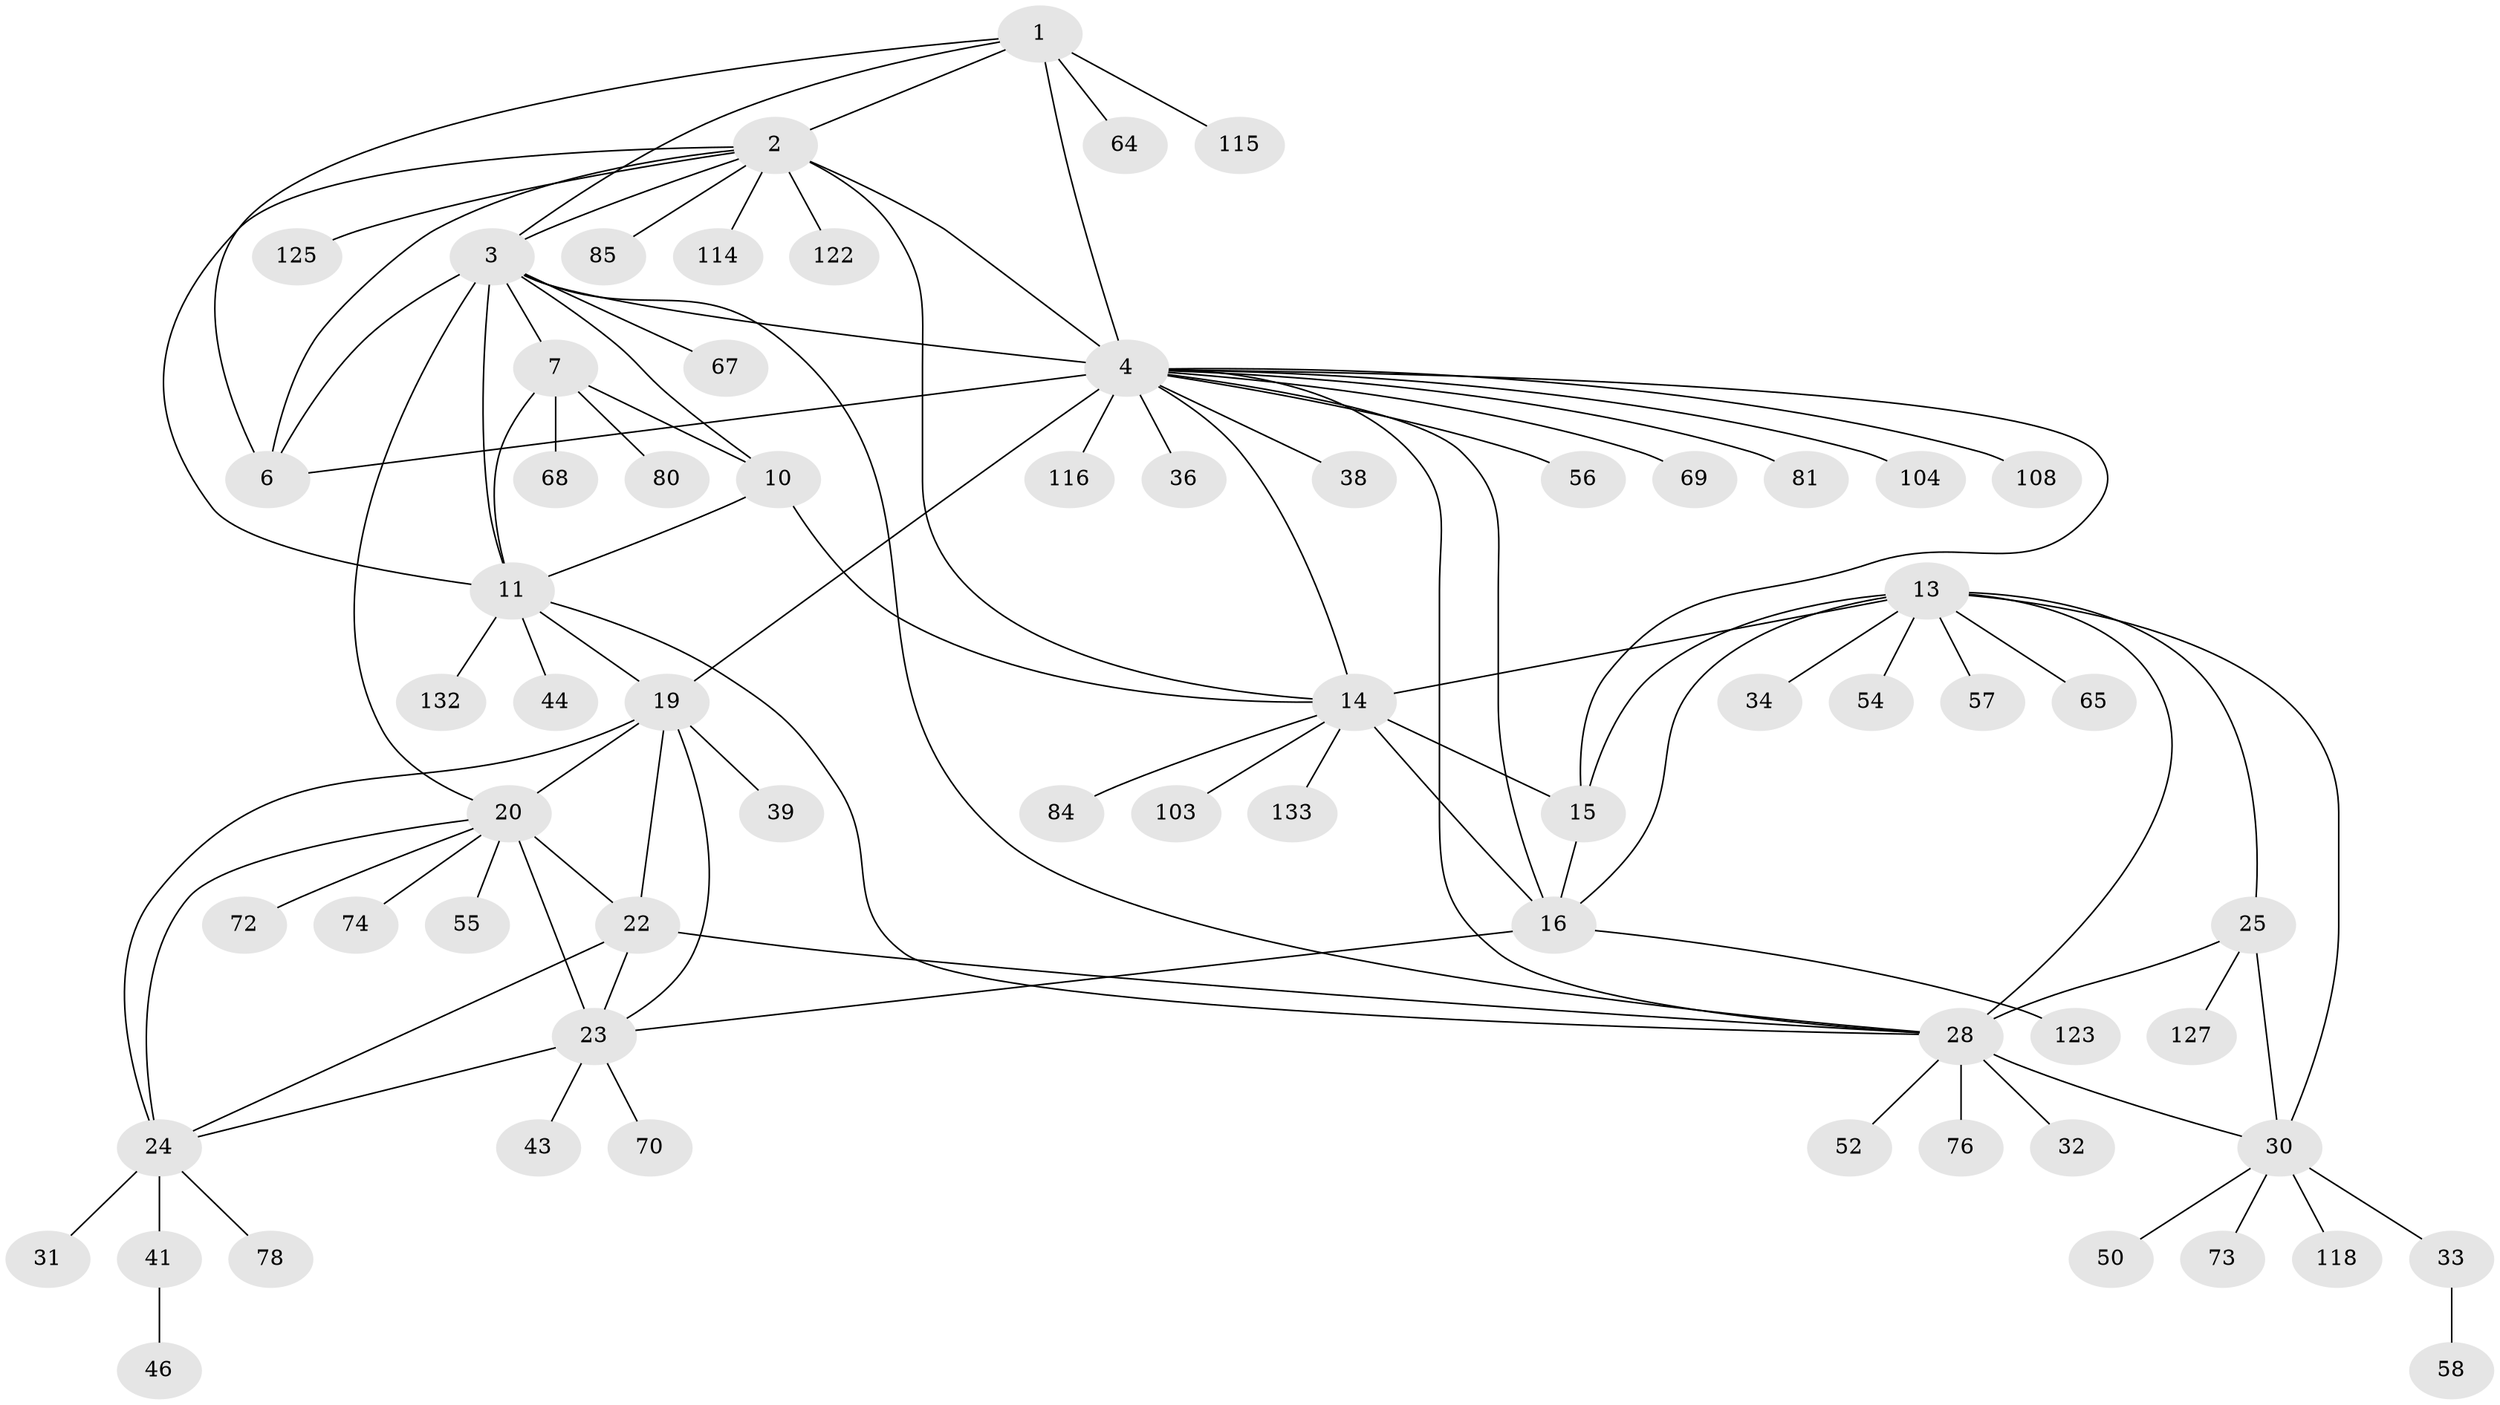 // original degree distribution, {7: 0.03007518796992481, 10: 0.015037593984962405, 8: 0.045112781954887216, 15: 0.015037593984962405, 14: 0.007518796992481203, 6: 0.05263157894736842, 5: 0.022556390977443608, 11: 0.007518796992481203, 9: 0.045112781954887216, 1: 0.5789473684210527, 2: 0.14285714285714285, 3: 0.03759398496240601}
// Generated by graph-tools (version 1.1) at 2025/19/03/04/25 18:19:29]
// undirected, 66 vertices, 98 edges
graph export_dot {
graph [start="1"]
  node [color=gray90,style=filled];
  1;
  2 [super="+51"];
  3 [super="+9+102"];
  4 [super="+5+40+59+86"];
  6 [super="+131"];
  7 [super="+8"];
  10 [super="+91+92+12"];
  11 [super="+48"];
  13 [super="+26+37"];
  14 [super="+18+60+107"];
  15 [super="+17"];
  16 [super="+45"];
  19 [super="+89"];
  20 [super="+21+96+62"];
  22;
  23;
  24;
  25 [super="+27+128+71"];
  28 [super="+29+42+99+109+130"];
  30;
  31;
  32;
  33;
  34;
  36 [super="+83"];
  38;
  39;
  41 [super="+87"];
  43 [super="+53+82+75+61"];
  44;
  46;
  50;
  52;
  54;
  55 [super="+101"];
  56;
  57;
  58 [super="+120"];
  64 [super="+90"];
  65;
  67;
  68;
  69;
  70;
  72;
  73;
  74;
  76;
  78;
  80;
  81;
  84;
  85;
  103;
  104;
  108;
  114;
  115;
  116;
  118;
  122;
  123;
  125;
  127;
  132;
  133;
  1 -- 2;
  1 -- 3;
  1 -- 4 [weight=2];
  1 -- 6;
  1 -- 64;
  1 -- 115;
  2 -- 3;
  2 -- 4 [weight=2];
  2 -- 6;
  2 -- 14 [weight=2];
  2 -- 85;
  2 -- 114;
  2 -- 122;
  2 -- 11;
  2 -- 125;
  3 -- 4 [weight=2];
  3 -- 6;
  3 -- 67;
  3 -- 7 [weight=2];
  3 -- 10 [weight=2];
  3 -- 11;
  3 -- 20;
  3 -- 28;
  4 -- 6 [weight=2];
  4 -- 19 [weight=2];
  4 -- 38;
  4 -- 56;
  4 -- 81;
  4 -- 104;
  4 -- 108;
  4 -- 116;
  4 -- 36;
  4 -- 69;
  4 -- 14;
  4 -- 15;
  4 -- 16;
  4 -- 28;
  7 -- 10 [weight=4];
  7 -- 11 [weight=2];
  7 -- 80;
  7 -- 68;
  10 -- 11 [weight=2];
  10 -- 14;
  11 -- 19;
  11 -- 28;
  11 -- 44;
  11 -- 132;
  13 -- 14 [weight=2];
  13 -- 15 [weight=2];
  13 -- 16;
  13 -- 34;
  13 -- 54;
  13 -- 25 [weight=2];
  13 -- 28 [weight=2];
  13 -- 30;
  13 -- 65;
  13 -- 57;
  14 -- 15 [weight=4];
  14 -- 16 [weight=2];
  14 -- 133;
  14 -- 103;
  14 -- 84;
  15 -- 16 [weight=2];
  16 -- 23;
  16 -- 123;
  19 -- 20 [weight=2];
  19 -- 22;
  19 -- 23;
  19 -- 24;
  19 -- 39;
  20 -- 22 [weight=2];
  20 -- 23 [weight=2];
  20 -- 24 [weight=2];
  20 -- 55;
  20 -- 74;
  20 -- 72;
  22 -- 23;
  22 -- 24;
  22 -- 28;
  23 -- 24;
  23 -- 43;
  23 -- 70;
  24 -- 31;
  24 -- 41;
  24 -- 78;
  25 -- 28 [weight=4];
  25 -- 30 [weight=2];
  25 -- 127;
  28 -- 30 [weight=2];
  28 -- 32;
  28 -- 52;
  28 -- 76;
  30 -- 33;
  30 -- 50;
  30 -- 73;
  30 -- 118;
  33 -- 58;
  41 -- 46;
}

